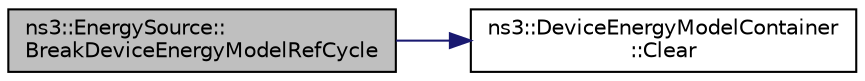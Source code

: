 digraph "ns3::EnergySource::BreakDeviceEnergyModelRefCycle"
{
 // LATEX_PDF_SIZE
  edge [fontname="Helvetica",fontsize="10",labelfontname="Helvetica",labelfontsize="10"];
  node [fontname="Helvetica",fontsize="10",shape=record];
  rankdir="LR";
  Node1 [label="ns3::EnergySource::\lBreakDeviceEnergyModelRefCycle",height=0.2,width=0.4,color="black", fillcolor="grey75", style="filled", fontcolor="black",tooltip="This function is called to break reference cycle between EnergySource and DeviceEnergyModel."];
  Node1 -> Node2 [color="midnightblue",fontsize="10",style="solid",fontname="Helvetica"];
  Node2 [label="ns3::DeviceEnergyModelContainer\l::Clear",height=0.2,width=0.4,color="black", fillcolor="white", style="filled",URL="$classns3_1_1_device_energy_model_container.html#ae7952e38cc6957a941d9d03435db03d3",tooltip="Removes all elements in the container."];
}
